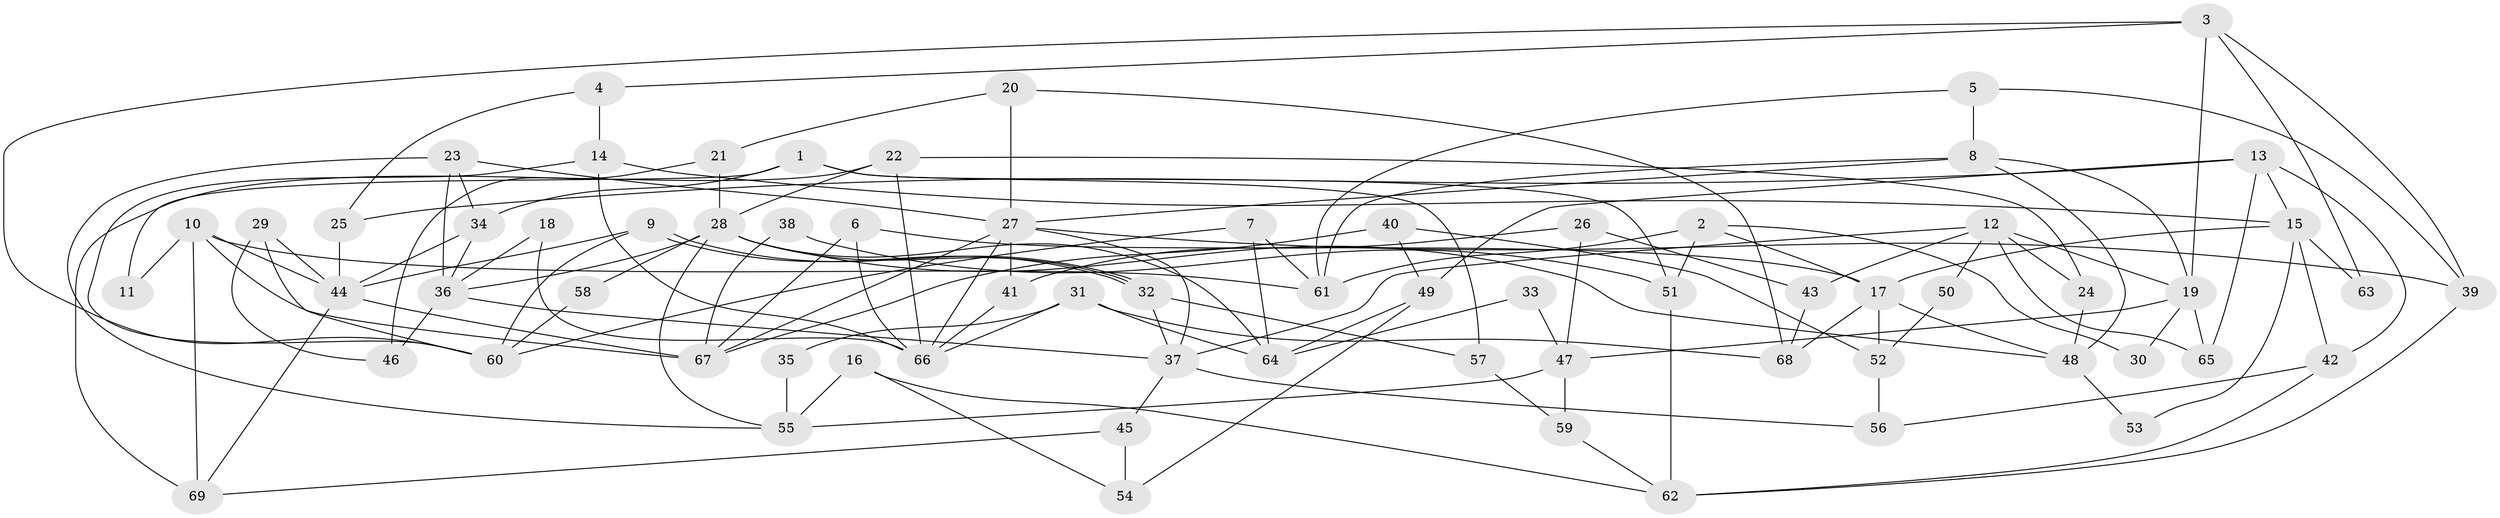 // coarse degree distribution, {2: 0.2647058823529412, 5: 0.23529411764705882, 3: 0.11764705882352941, 6: 0.058823529411764705, 4: 0.08823529411764706, 8: 0.11764705882352941, 9: 0.058823529411764705, 10: 0.058823529411764705}
// Generated by graph-tools (version 1.1) at 2025/55/03/04/25 21:55:25]
// undirected, 69 vertices, 138 edges
graph export_dot {
graph [start="1"]
  node [color=gray90,style=filled];
  1;
  2;
  3;
  4;
  5;
  6;
  7;
  8;
  9;
  10;
  11;
  12;
  13;
  14;
  15;
  16;
  17;
  18;
  19;
  20;
  21;
  22;
  23;
  24;
  25;
  26;
  27;
  28;
  29;
  30;
  31;
  32;
  33;
  34;
  35;
  36;
  37;
  38;
  39;
  40;
  41;
  42;
  43;
  44;
  45;
  46;
  47;
  48;
  49;
  50;
  51;
  52;
  53;
  54;
  55;
  56;
  57;
  58;
  59;
  60;
  61;
  62;
  63;
  64;
  65;
  66;
  67;
  68;
  69;
  1 -- 34;
  1 -- 57;
  1 -- 11;
  1 -- 51;
  2 -- 61;
  2 -- 17;
  2 -- 30;
  2 -- 51;
  3 -- 4;
  3 -- 60;
  3 -- 19;
  3 -- 39;
  3 -- 63;
  4 -- 14;
  4 -- 25;
  5 -- 39;
  5 -- 8;
  5 -- 61;
  6 -- 17;
  6 -- 67;
  6 -- 66;
  7 -- 61;
  7 -- 60;
  7 -- 64;
  8 -- 27;
  8 -- 61;
  8 -- 19;
  8 -- 48;
  9 -- 32;
  9 -- 32;
  9 -- 44;
  9 -- 60;
  10 -- 69;
  10 -- 44;
  10 -- 11;
  10 -- 61;
  10 -- 67;
  12 -- 19;
  12 -- 43;
  12 -- 24;
  12 -- 37;
  12 -- 50;
  12 -- 65;
  13 -- 65;
  13 -- 49;
  13 -- 15;
  13 -- 25;
  13 -- 42;
  14 -- 15;
  14 -- 66;
  14 -- 60;
  15 -- 42;
  15 -- 17;
  15 -- 53;
  15 -- 63;
  16 -- 62;
  16 -- 55;
  16 -- 54;
  17 -- 48;
  17 -- 52;
  17 -- 68;
  18 -- 66;
  18 -- 36;
  19 -- 30;
  19 -- 47;
  19 -- 65;
  20 -- 68;
  20 -- 21;
  20 -- 27;
  21 -- 46;
  21 -- 28;
  22 -- 66;
  22 -- 24;
  22 -- 28;
  22 -- 69;
  23 -- 36;
  23 -- 27;
  23 -- 34;
  23 -- 55;
  24 -- 48;
  25 -- 44;
  26 -- 47;
  26 -- 41;
  26 -- 43;
  27 -- 39;
  27 -- 37;
  27 -- 41;
  27 -- 66;
  27 -- 67;
  28 -- 32;
  28 -- 36;
  28 -- 48;
  28 -- 55;
  28 -- 58;
  28 -- 64;
  29 -- 44;
  29 -- 60;
  29 -- 46;
  31 -- 66;
  31 -- 64;
  31 -- 35;
  31 -- 68;
  32 -- 37;
  32 -- 57;
  33 -- 47;
  33 -- 64;
  34 -- 36;
  34 -- 44;
  35 -- 55;
  36 -- 37;
  36 -- 46;
  37 -- 45;
  37 -- 56;
  38 -- 67;
  38 -- 51;
  39 -- 62;
  40 -- 49;
  40 -- 67;
  40 -- 52;
  41 -- 66;
  42 -- 56;
  42 -- 62;
  43 -- 68;
  44 -- 67;
  44 -- 69;
  45 -- 69;
  45 -- 54;
  47 -- 55;
  47 -- 59;
  48 -- 53;
  49 -- 64;
  49 -- 54;
  50 -- 52;
  51 -- 62;
  52 -- 56;
  57 -- 59;
  58 -- 60;
  59 -- 62;
}
